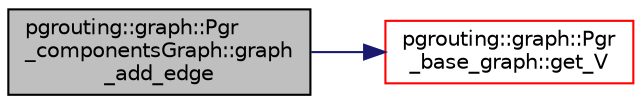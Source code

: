 digraph "pgrouting::graph::Pgr_componentsGraph::graph_add_edge"
{
  edge [fontname="Helvetica",fontsize="10",labelfontname="Helvetica",labelfontsize="10"];
  node [fontname="Helvetica",fontsize="10",shape=record];
  rankdir="LR";
  Node41 [label="pgrouting::graph::Pgr\l_componentsGraph::graph\l_add_edge",height=0.2,width=0.4,color="black", fillcolor="grey75", style="filled", fontcolor="black"];
  Node41 -> Node42 [color="midnightblue",fontsize="10",style="solid",fontname="Helvetica"];
  Node42 [label="pgrouting::graph::Pgr\l_base_graph::get_V",height=0.2,width=0.4,color="red", fillcolor="white", style="filled",URL="$classpgrouting_1_1graph_1_1Pgr__base__graph.html#ab7723cc4953bdf4319e1201d3eb921bd",tooltip="get the vertex descriptor of the vertex "];
}
